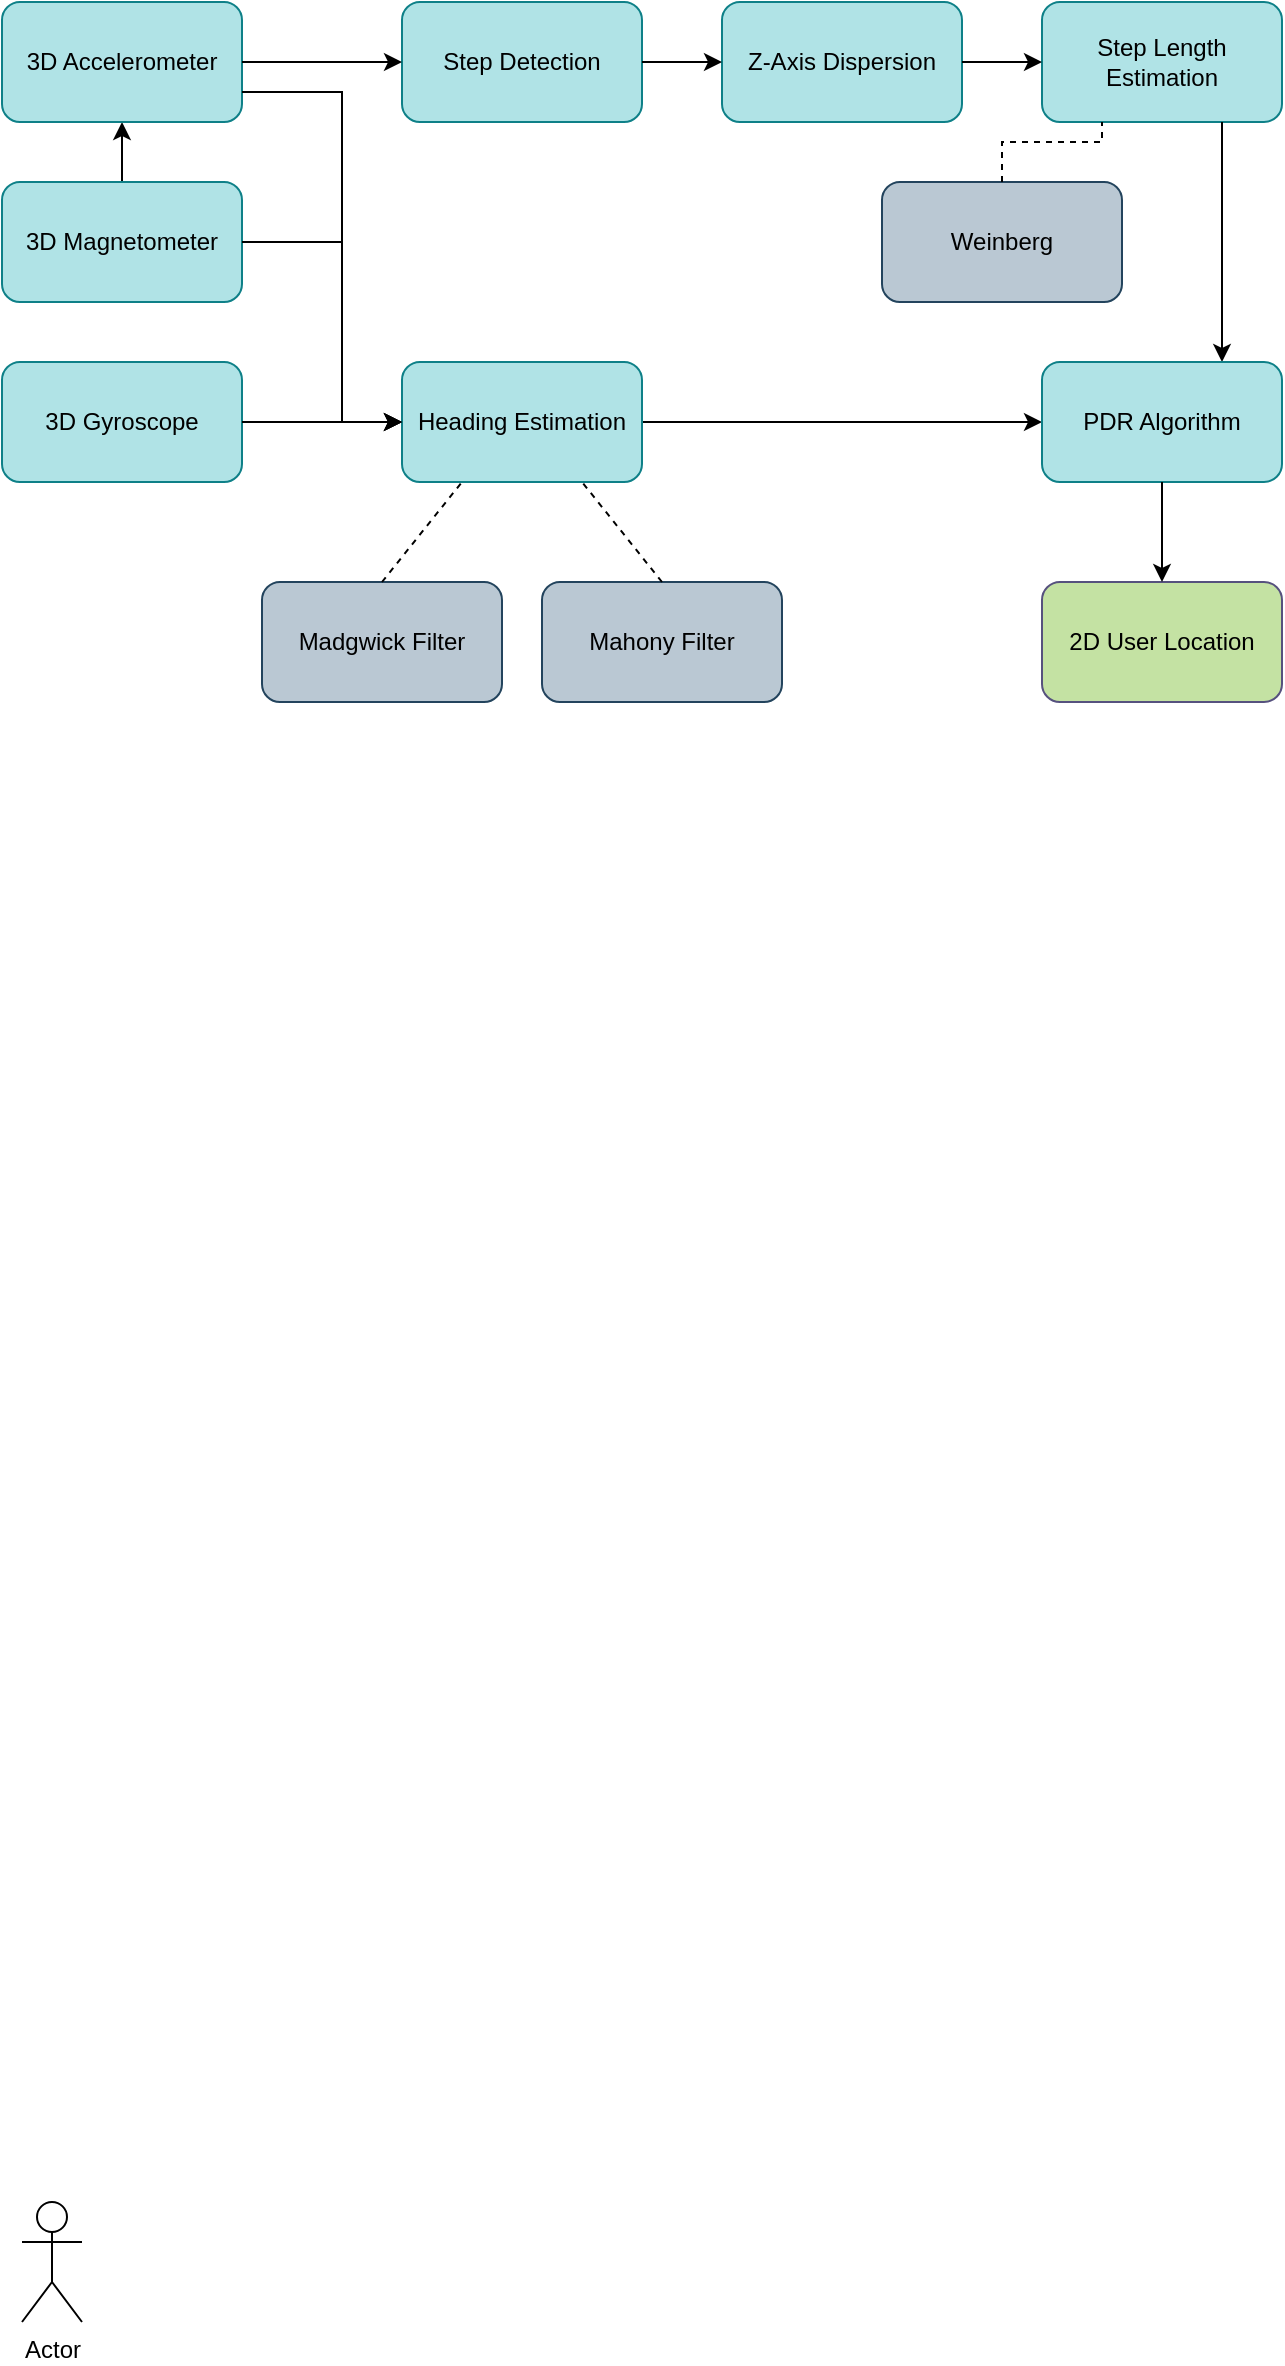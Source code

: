 <mxfile>
    <diagram id="ecp4uw_9nfHkODB00ScW" name="Page-1">
        <mxGraphModel dx="1432" dy="812" grid="1" gridSize="10" guides="1" tooltips="1" connect="1" arrows="1" fold="1" page="1" pageScale="1" pageWidth="827" pageHeight="1169" math="0" shadow="0">
            <root>
                <mxCell id="0"/>
                <mxCell id="1" parent="0"/>
                <mxCell id="2" value="3D Gyroscope" style="rounded=1;whiteSpace=wrap;html=1;fillColor=#b0e3e6;strokeColor=#0e8088;" parent="1" vertex="1">
                    <mxGeometry x="120" y="310" width="120" height="60" as="geometry"/>
                </mxCell>
                <mxCell id="60" value="" style="edgeStyle=orthogonalEdgeStyle;rounded=0;orthogonalLoop=1;jettySize=auto;html=1;" edge="1" parent="1" source="t466IJvHTOn16rHvfp_S-2" target="t466IJvHTOn16rHvfp_S-3">
                    <mxGeometry relative="1" as="geometry"/>
                </mxCell>
                <mxCell id="t466IJvHTOn16rHvfp_S-2" value="3D Magnetometer" style="rounded=1;whiteSpace=wrap;html=1;fillColor=#b0e3e6;strokeColor=#0e8088;" parent="1" vertex="1">
                    <mxGeometry x="120" y="220" width="120" height="60" as="geometry"/>
                </mxCell>
                <mxCell id="t466IJvHTOn16rHvfp_S-3" value="3D Accelerometer" style="rounded=1;whiteSpace=wrap;html=1;fillColor=#b0e3e6;strokeColor=#0e8088;" parent="1" vertex="1">
                    <mxGeometry x="120" y="130" width="120" height="60" as="geometry"/>
                </mxCell>
                <mxCell id="3" value="Step Detection" style="rounded=1;whiteSpace=wrap;html=1;fillColor=#b0e3e6;strokeColor=#0e8088;" vertex="1" parent="1">
                    <mxGeometry x="320" y="130" width="120" height="60" as="geometry"/>
                </mxCell>
                <mxCell id="4" value="Z-Axis Dispersion" style="rounded=1;whiteSpace=wrap;html=1;fillColor=#b0e3e6;strokeColor=#0e8088;" vertex="1" parent="1">
                    <mxGeometry x="480" y="130" width="120" height="60" as="geometry"/>
                </mxCell>
                <mxCell id="21" value="Actor" style="shape=umlActor;verticalLabelPosition=bottom;verticalAlign=top;html=1;outlineConnect=0;" vertex="1" parent="1">
                    <mxGeometry x="130" y="1230" width="30" height="60" as="geometry"/>
                </mxCell>
                <mxCell id="50" style="edgeStyle=orthogonalEdgeStyle;rounded=0;orthogonalLoop=1;jettySize=auto;html=1;entryX=0;entryY=0.5;entryDx=0;entryDy=0;" edge="1" parent="1" source="30" target="48">
                    <mxGeometry relative="1" as="geometry"/>
                </mxCell>
                <mxCell id="30" value="Heading Estimation" style="rounded=1;whiteSpace=wrap;html=1;fillColor=#b0e3e6;strokeColor=#0e8088;" vertex="1" parent="1">
                    <mxGeometry x="320" y="310" width="120" height="60" as="geometry"/>
                </mxCell>
                <mxCell id="33" value="Madgwick Filter" style="rounded=1;whiteSpace=wrap;html=1;fillColor=#bac8d3;strokeColor=#23445d;" vertex="1" parent="1">
                    <mxGeometry x="250" y="420" width="120" height="60" as="geometry"/>
                </mxCell>
                <mxCell id="34" value="Mahony Filter" style="rounded=1;whiteSpace=wrap;html=1;fillColor=#bac8d3;strokeColor=#23445d;" vertex="1" parent="1">
                    <mxGeometry x="390" y="420" width="120" height="60" as="geometry"/>
                </mxCell>
                <mxCell id="35" value="" style="endArrow=classic;html=1;exitX=1;exitY=0.5;exitDx=0;exitDy=0;entryX=0;entryY=0.5;entryDx=0;entryDy=0;" edge="1" parent="1" source="2" target="30">
                    <mxGeometry width="50" height="50" relative="1" as="geometry">
                        <mxPoint x="340" y="110" as="sourcePoint"/>
                        <mxPoint x="390" y="60" as="targetPoint"/>
                    </mxGeometry>
                </mxCell>
                <mxCell id="36" value="" style="endArrow=classic;html=1;exitX=1;exitY=0.75;exitDx=0;exitDy=0;entryX=0;entryY=0.5;entryDx=0;entryDy=0;rounded=0;" edge="1" parent="1" source="t466IJvHTOn16rHvfp_S-3" target="30">
                    <mxGeometry width="50" height="50" relative="1" as="geometry">
                        <mxPoint x="260" y="130" as="sourcePoint"/>
                        <mxPoint x="310" y="80" as="targetPoint"/>
                        <Array as="points">
                            <mxPoint x="290" y="175"/>
                            <mxPoint x="290" y="340"/>
                        </Array>
                    </mxGeometry>
                </mxCell>
                <mxCell id="37" value="" style="endArrow=classic;html=1;entryX=0;entryY=0.5;entryDx=0;entryDy=0;exitX=1;exitY=0.5;exitDx=0;exitDy=0;rounded=0;" edge="1" parent="1" source="t466IJvHTOn16rHvfp_S-2" target="30">
                    <mxGeometry width="50" height="50" relative="1" as="geometry">
                        <mxPoint x="150" y="500" as="sourcePoint"/>
                        <mxPoint x="200" y="450" as="targetPoint"/>
                        <Array as="points">
                            <mxPoint x="290" y="250"/>
                            <mxPoint x="290" y="340"/>
                        </Array>
                    </mxGeometry>
                </mxCell>
                <mxCell id="38" value="" style="endArrow=classic;html=1;exitX=1;exitY=0.5;exitDx=0;exitDy=0;entryX=0;entryY=0.5;entryDx=0;entryDy=0;" edge="1" parent="1" source="t466IJvHTOn16rHvfp_S-3" target="3">
                    <mxGeometry width="50" height="50" relative="1" as="geometry">
                        <mxPoint x="250" y="90" as="sourcePoint"/>
                        <mxPoint x="300" y="40" as="targetPoint"/>
                    </mxGeometry>
                </mxCell>
                <mxCell id="42" value="Step Length Estimation" style="rounded=1;whiteSpace=wrap;html=1;fillColor=#b0e3e6;strokeColor=#0e8088;" vertex="1" parent="1">
                    <mxGeometry x="640" y="130" width="120" height="60" as="geometry"/>
                </mxCell>
                <mxCell id="43" value="" style="endArrow=classic;html=1;exitX=1;exitY=0.5;exitDx=0;exitDy=0;entryX=0;entryY=0.5;entryDx=0;entryDy=0;" edge="1" parent="1" source="3" target="4">
                    <mxGeometry width="50" height="50" relative="1" as="geometry">
                        <mxPoint x="610" y="280" as="sourcePoint"/>
                        <mxPoint x="660" y="230" as="targetPoint"/>
                    </mxGeometry>
                </mxCell>
                <mxCell id="44" value="" style="endArrow=classic;html=1;exitX=1;exitY=0.5;exitDx=0;exitDy=0;entryX=0;entryY=0.5;entryDx=0;entryDy=0;" edge="1" parent="1" source="4" target="42">
                    <mxGeometry width="50" height="50" relative="1" as="geometry">
                        <mxPoint x="610" y="290" as="sourcePoint"/>
                        <mxPoint x="660" y="240" as="targetPoint"/>
                    </mxGeometry>
                </mxCell>
                <mxCell id="45" value="Weinberg" style="rounded=1;whiteSpace=wrap;html=1;fillColor=#bac8d3;strokeColor=#23445d;" vertex="1" parent="1">
                    <mxGeometry x="560" y="220" width="120" height="60" as="geometry"/>
                </mxCell>
                <mxCell id="47" value="" style="endArrow=classic;html=1;exitX=0.75;exitY=1;exitDx=0;exitDy=0;rounded=0;entryX=0.75;entryY=0;entryDx=0;entryDy=0;" edge="1" parent="1" source="42" target="48">
                    <mxGeometry width="50" height="50" relative="1" as="geometry">
                        <mxPoint x="750" y="390" as="sourcePoint"/>
                        <mxPoint x="740" y="320" as="targetPoint"/>
                        <Array as="points"/>
                    </mxGeometry>
                </mxCell>
                <mxCell id="48" value="PDR Algorithm" style="rounded=1;whiteSpace=wrap;html=1;fillColor=#b0e3e6;strokeColor=#0e8088;" vertex="1" parent="1">
                    <mxGeometry x="640" y="310" width="120" height="60" as="geometry"/>
                </mxCell>
                <mxCell id="54" value="2D User Location" style="rounded=1;whiteSpace=wrap;html=1;strokeColor=#56517e;fillColor=#C4E2A3;" vertex="1" parent="1">
                    <mxGeometry x="640" y="420" width="120" height="60" as="geometry"/>
                </mxCell>
                <mxCell id="55" value="" style="endArrow=classic;html=1;exitX=0.5;exitY=1;exitDx=0;exitDy=0;entryX=0.5;entryY=0;entryDx=0;entryDy=0;" edge="1" parent="1" source="48" target="54">
                    <mxGeometry width="50" height="50" relative="1" as="geometry">
                        <mxPoint x="540" y="510" as="sourcePoint"/>
                        <mxPoint x="590" y="460" as="targetPoint"/>
                    </mxGeometry>
                </mxCell>
                <mxCell id="56" value="" style="endArrow=none;dashed=1;html=1;entryX=0.75;entryY=1;entryDx=0;entryDy=0;exitX=0.5;exitY=0;exitDx=0;exitDy=0;" edge="1" parent="1" source="34" target="30">
                    <mxGeometry width="50" height="50" relative="1" as="geometry">
                        <mxPoint x="460" y="390" as="sourcePoint"/>
                        <mxPoint x="530" y="600" as="targetPoint"/>
                    </mxGeometry>
                </mxCell>
                <mxCell id="57" value="" style="endArrow=none;dashed=1;html=1;entryX=0.25;entryY=1;entryDx=0;entryDy=0;exitX=0.5;exitY=0;exitDx=0;exitDy=0;" edge="1" parent="1" source="33" target="30">
                    <mxGeometry width="50" height="50" relative="1" as="geometry">
                        <mxPoint x="160" y="480" as="sourcePoint"/>
                        <mxPoint x="210" y="430" as="targetPoint"/>
                    </mxGeometry>
                </mxCell>
                <mxCell id="58" value="" style="endArrow=none;dashed=1;html=1;entryX=0.25;entryY=1;entryDx=0;entryDy=0;exitX=0.5;exitY=0;exitDx=0;exitDy=0;strokeColor=none;rounded=0;" edge="1" parent="1" source="45" target="42">
                    <mxGeometry width="50" height="50" relative="1" as="geometry">
                        <mxPoint x="400" y="290" as="sourcePoint"/>
                        <mxPoint x="450" y="240" as="targetPoint"/>
                        <Array as="points">
                            <mxPoint x="620" y="200"/>
                            <mxPoint x="670" y="200"/>
                        </Array>
                    </mxGeometry>
                </mxCell>
                <mxCell id="59" value="" style="endArrow=none;dashed=1;html=1;entryX=0.25;entryY=1;entryDx=0;entryDy=0;exitX=0.5;exitY=0;exitDx=0;exitDy=0;rounded=0;" edge="1" parent="1" source="45" target="42">
                    <mxGeometry width="50" height="50" relative="1" as="geometry">
                        <mxPoint x="590" y="210" as="sourcePoint"/>
                        <mxPoint x="470" y="250" as="targetPoint"/>
                        <Array as="points">
                            <mxPoint x="620" y="200"/>
                            <mxPoint x="670" y="200"/>
                        </Array>
                    </mxGeometry>
                </mxCell>
            </root>
        </mxGraphModel>
    </diagram>
</mxfile>